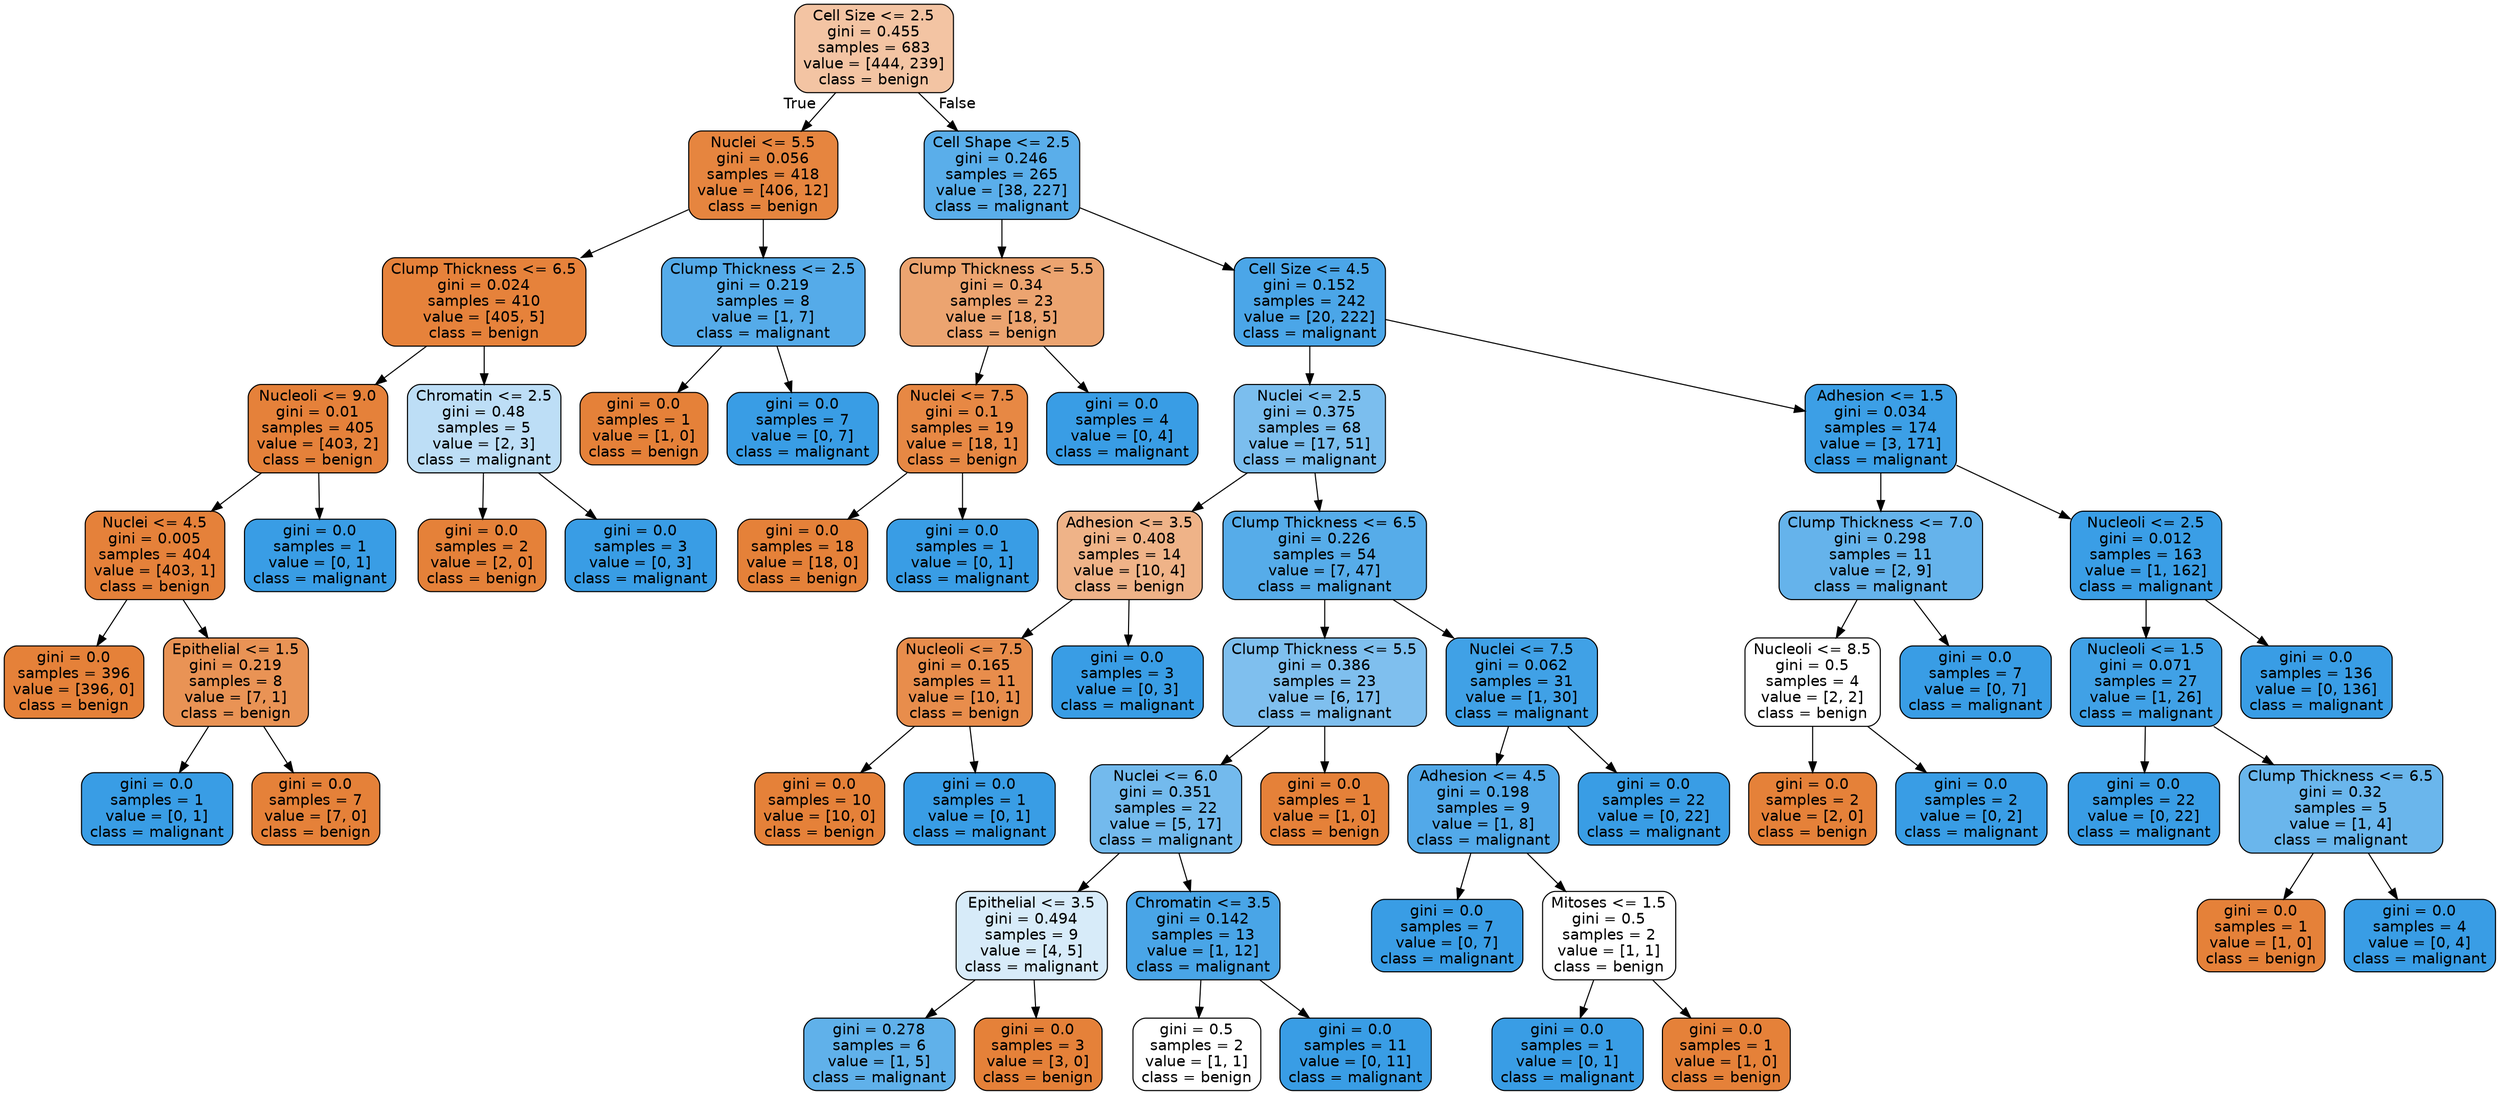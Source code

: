 digraph Tree {
node [shape=box, style="filled, rounded", color="black", fontname=helvetica] ;
edge [fontname=helvetica] ;
0 [label="Cell Size <= 2.5\ngini = 0.455\nsamples = 683\nvalue = [444, 239]\nclass = benign", fillcolor="#e5813976"] ;
1 [label="Nuclei <= 5.5\ngini = 0.056\nsamples = 418\nvalue = [406, 12]\nclass = benign", fillcolor="#e58139f7"] ;
0 -> 1 [labeldistance=2.5, labelangle=45, headlabel="True"] ;
2 [label="Clump Thickness <= 6.5\ngini = 0.024\nsamples = 410\nvalue = [405, 5]\nclass = benign", fillcolor="#e58139fc"] ;
1 -> 2 ;
3 [label="Nucleoli <= 9.0\ngini = 0.01\nsamples = 405\nvalue = [403, 2]\nclass = benign", fillcolor="#e58139fe"] ;
2 -> 3 ;
4 [label="Nuclei <= 4.5\ngini = 0.005\nsamples = 404\nvalue = [403, 1]\nclass = benign", fillcolor="#e58139fe"] ;
3 -> 4 ;
5 [label="gini = 0.0\nsamples = 396\nvalue = [396, 0]\nclass = benign", fillcolor="#e58139ff"] ;
4 -> 5 ;
6 [label="Epithelial <= 1.5\ngini = 0.219\nsamples = 8\nvalue = [7, 1]\nclass = benign", fillcolor="#e58139db"] ;
4 -> 6 ;
7 [label="gini = 0.0\nsamples = 1\nvalue = [0, 1]\nclass = malignant", fillcolor="#399de5ff"] ;
6 -> 7 ;
8 [label="gini = 0.0\nsamples = 7\nvalue = [7, 0]\nclass = benign", fillcolor="#e58139ff"] ;
6 -> 8 ;
9 [label="gini = 0.0\nsamples = 1\nvalue = [0, 1]\nclass = malignant", fillcolor="#399de5ff"] ;
3 -> 9 ;
10 [label="Chromatin <= 2.5\ngini = 0.48\nsamples = 5\nvalue = [2, 3]\nclass = malignant", fillcolor="#399de555"] ;
2 -> 10 ;
11 [label="gini = 0.0\nsamples = 2\nvalue = [2, 0]\nclass = benign", fillcolor="#e58139ff"] ;
10 -> 11 ;
12 [label="gini = 0.0\nsamples = 3\nvalue = [0, 3]\nclass = malignant", fillcolor="#399de5ff"] ;
10 -> 12 ;
13 [label="Clump Thickness <= 2.5\ngini = 0.219\nsamples = 8\nvalue = [1, 7]\nclass = malignant", fillcolor="#399de5db"] ;
1 -> 13 ;
14 [label="gini = 0.0\nsamples = 1\nvalue = [1, 0]\nclass = benign", fillcolor="#e58139ff"] ;
13 -> 14 ;
15 [label="gini = 0.0\nsamples = 7\nvalue = [0, 7]\nclass = malignant", fillcolor="#399de5ff"] ;
13 -> 15 ;
16 [label="Cell Shape <= 2.5\ngini = 0.246\nsamples = 265\nvalue = [38, 227]\nclass = malignant", fillcolor="#399de5d4"] ;
0 -> 16 [labeldistance=2.5, labelangle=-45, headlabel="False"] ;
17 [label="Clump Thickness <= 5.5\ngini = 0.34\nsamples = 23\nvalue = [18, 5]\nclass = benign", fillcolor="#e58139b8"] ;
16 -> 17 ;
18 [label="Nuclei <= 7.5\ngini = 0.1\nsamples = 19\nvalue = [18, 1]\nclass = benign", fillcolor="#e58139f1"] ;
17 -> 18 ;
19 [label="gini = 0.0\nsamples = 18\nvalue = [18, 0]\nclass = benign", fillcolor="#e58139ff"] ;
18 -> 19 ;
20 [label="gini = 0.0\nsamples = 1\nvalue = [0, 1]\nclass = malignant", fillcolor="#399de5ff"] ;
18 -> 20 ;
21 [label="gini = 0.0\nsamples = 4\nvalue = [0, 4]\nclass = malignant", fillcolor="#399de5ff"] ;
17 -> 21 ;
22 [label="Cell Size <= 4.5\ngini = 0.152\nsamples = 242\nvalue = [20, 222]\nclass = malignant", fillcolor="#399de5e8"] ;
16 -> 22 ;
23 [label="Nuclei <= 2.5\ngini = 0.375\nsamples = 68\nvalue = [17, 51]\nclass = malignant", fillcolor="#399de5aa"] ;
22 -> 23 ;
24 [label="Adhesion <= 3.5\ngini = 0.408\nsamples = 14\nvalue = [10, 4]\nclass = benign", fillcolor="#e5813999"] ;
23 -> 24 ;
25 [label="Nucleoli <= 7.5\ngini = 0.165\nsamples = 11\nvalue = [10, 1]\nclass = benign", fillcolor="#e58139e6"] ;
24 -> 25 ;
26 [label="gini = 0.0\nsamples = 10\nvalue = [10, 0]\nclass = benign", fillcolor="#e58139ff"] ;
25 -> 26 ;
27 [label="gini = 0.0\nsamples = 1\nvalue = [0, 1]\nclass = malignant", fillcolor="#399de5ff"] ;
25 -> 27 ;
28 [label="gini = 0.0\nsamples = 3\nvalue = [0, 3]\nclass = malignant", fillcolor="#399de5ff"] ;
24 -> 28 ;
29 [label="Clump Thickness <= 6.5\ngini = 0.226\nsamples = 54\nvalue = [7, 47]\nclass = malignant", fillcolor="#399de5d9"] ;
23 -> 29 ;
30 [label="Clump Thickness <= 5.5\ngini = 0.386\nsamples = 23\nvalue = [6, 17]\nclass = malignant", fillcolor="#399de5a5"] ;
29 -> 30 ;
31 [label="Nuclei <= 6.0\ngini = 0.351\nsamples = 22\nvalue = [5, 17]\nclass = malignant", fillcolor="#399de5b4"] ;
30 -> 31 ;
32 [label="Epithelial <= 3.5\ngini = 0.494\nsamples = 9\nvalue = [4, 5]\nclass = malignant", fillcolor="#399de533"] ;
31 -> 32 ;
33 [label="gini = 0.278\nsamples = 6\nvalue = [1, 5]\nclass = malignant", fillcolor="#399de5cc"] ;
32 -> 33 ;
34 [label="gini = 0.0\nsamples = 3\nvalue = [3, 0]\nclass = benign", fillcolor="#e58139ff"] ;
32 -> 34 ;
35 [label="Chromatin <= 3.5\ngini = 0.142\nsamples = 13\nvalue = [1, 12]\nclass = malignant", fillcolor="#399de5ea"] ;
31 -> 35 ;
36 [label="gini = 0.5\nsamples = 2\nvalue = [1, 1]\nclass = benign", fillcolor="#e5813900"] ;
35 -> 36 ;
37 [label="gini = 0.0\nsamples = 11\nvalue = [0, 11]\nclass = malignant", fillcolor="#399de5ff"] ;
35 -> 37 ;
38 [label="gini = 0.0\nsamples = 1\nvalue = [1, 0]\nclass = benign", fillcolor="#e58139ff"] ;
30 -> 38 ;
39 [label="Nuclei <= 7.5\ngini = 0.062\nsamples = 31\nvalue = [1, 30]\nclass = malignant", fillcolor="#399de5f6"] ;
29 -> 39 ;
40 [label="Adhesion <= 4.5\ngini = 0.198\nsamples = 9\nvalue = [1, 8]\nclass = malignant", fillcolor="#399de5df"] ;
39 -> 40 ;
41 [label="gini = 0.0\nsamples = 7\nvalue = [0, 7]\nclass = malignant", fillcolor="#399de5ff"] ;
40 -> 41 ;
42 [label="Mitoses <= 1.5\ngini = 0.5\nsamples = 2\nvalue = [1, 1]\nclass = benign", fillcolor="#e5813900"] ;
40 -> 42 ;
43 [label="gini = 0.0\nsamples = 1\nvalue = [0, 1]\nclass = malignant", fillcolor="#399de5ff"] ;
42 -> 43 ;
44 [label="gini = 0.0\nsamples = 1\nvalue = [1, 0]\nclass = benign", fillcolor="#e58139ff"] ;
42 -> 44 ;
45 [label="gini = 0.0\nsamples = 22\nvalue = [0, 22]\nclass = malignant", fillcolor="#399de5ff"] ;
39 -> 45 ;
46 [label="Adhesion <= 1.5\ngini = 0.034\nsamples = 174\nvalue = [3, 171]\nclass = malignant", fillcolor="#399de5fb"] ;
22 -> 46 ;
47 [label="Clump Thickness <= 7.0\ngini = 0.298\nsamples = 11\nvalue = [2, 9]\nclass = malignant", fillcolor="#399de5c6"] ;
46 -> 47 ;
48 [label="Nucleoli <= 8.5\ngini = 0.5\nsamples = 4\nvalue = [2, 2]\nclass = benign", fillcolor="#e5813900"] ;
47 -> 48 ;
49 [label="gini = 0.0\nsamples = 2\nvalue = [2, 0]\nclass = benign", fillcolor="#e58139ff"] ;
48 -> 49 ;
50 [label="gini = 0.0\nsamples = 2\nvalue = [0, 2]\nclass = malignant", fillcolor="#399de5ff"] ;
48 -> 50 ;
51 [label="gini = 0.0\nsamples = 7\nvalue = [0, 7]\nclass = malignant", fillcolor="#399de5ff"] ;
47 -> 51 ;
52 [label="Nucleoli <= 2.5\ngini = 0.012\nsamples = 163\nvalue = [1, 162]\nclass = malignant", fillcolor="#399de5fd"] ;
46 -> 52 ;
53 [label="Nucleoli <= 1.5\ngini = 0.071\nsamples = 27\nvalue = [1, 26]\nclass = malignant", fillcolor="#399de5f5"] ;
52 -> 53 ;
54 [label="gini = 0.0\nsamples = 22\nvalue = [0, 22]\nclass = malignant", fillcolor="#399de5ff"] ;
53 -> 54 ;
55 [label="Clump Thickness <= 6.5\ngini = 0.32\nsamples = 5\nvalue = [1, 4]\nclass = malignant", fillcolor="#399de5bf"] ;
53 -> 55 ;
56 [label="gini = 0.0\nsamples = 1\nvalue = [1, 0]\nclass = benign", fillcolor="#e58139ff"] ;
55 -> 56 ;
57 [label="gini = 0.0\nsamples = 4\nvalue = [0, 4]\nclass = malignant", fillcolor="#399de5ff"] ;
55 -> 57 ;
58 [label="gini = 0.0\nsamples = 136\nvalue = [0, 136]\nclass = malignant", fillcolor="#399de5ff"] ;
52 -> 58 ;
}